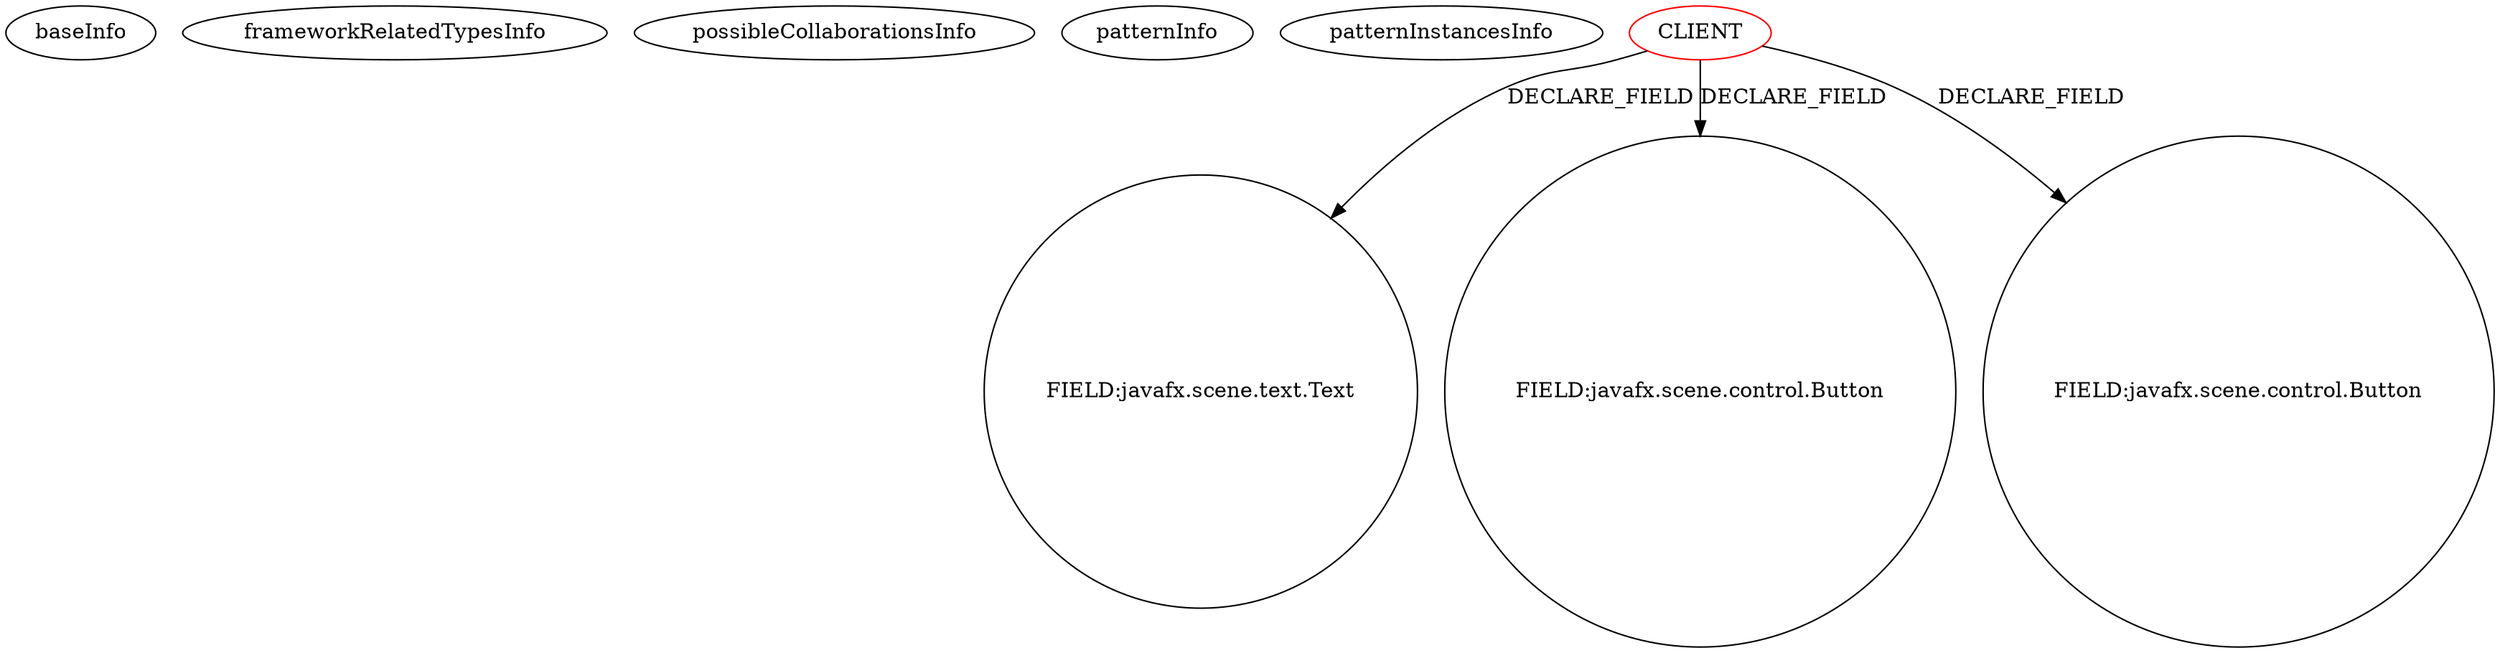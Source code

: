 digraph {
baseInfo[graphId=662,category="pattern",isAnonymous=false,possibleRelation=false]
frameworkRelatedTypesInfo[]
possibleCollaborationsInfo[]
patternInfo[frequency=4.0,patternRootClient=0]
patternInstancesInfo[0="sushkrish-CityLife~/sushkrish-CityLife/CityLife-master/src/view/StartScene.java~StartScene~4318",1="JCake-CoupGameProgram~/JCake-CoupGameProgram/CoupGameProgram-master/src/game/remote/PlayerUi.java~PlayerUi~579",2="djapal-sfvchecker~/djapal-sfvchecker/sfvchecker-master/src/gr/djapal/sfv/SFVCheckerApplication.java~SFVCheckerApplication~2512",3="sandeepb-CiscoECG~/sandeepb-CiscoECG/CiscoECG-master/src/ciscoECGFrontend/MyController.java~MyController~4063"]
14[label="FIELD:javafx.scene.text.Text",vertexType="FIELD_DECLARATION",isFrameworkType=false,shape=circle]
0[label="CLIENT",vertexType="ROOT_CLIENT_CLASS_DECLARATION",isFrameworkType=false,color=red]
10[label="FIELD:javafx.scene.control.Button",vertexType="FIELD_DECLARATION",isFrameworkType=false,shape=circle]
2[label="FIELD:javafx.scene.control.Button",vertexType="FIELD_DECLARATION",isFrameworkType=false,shape=circle]
0->14[label="DECLARE_FIELD"]
0->2[label="DECLARE_FIELD"]
0->10[label="DECLARE_FIELD"]
}
